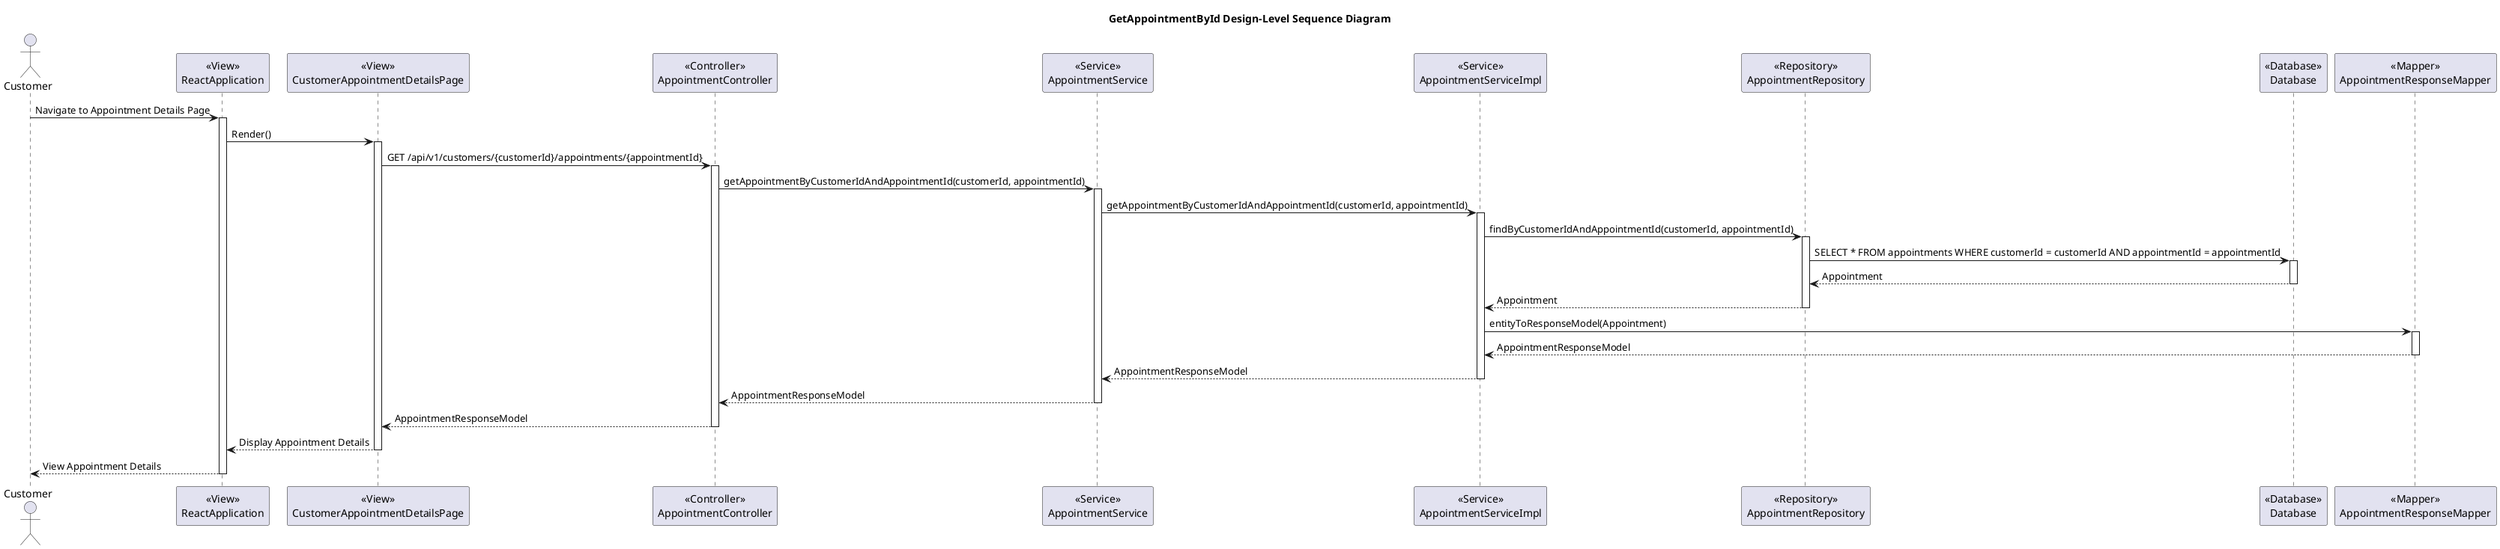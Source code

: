 @startuml
title GetAppointmentById Design-Level Sequence Diagram

actor Customer

participant ReactApplication as "<<View>>\nReactApplication"
participant CustomerAppointmentDetailsPage as "<<View>>\nCustomerAppointmentDetailsPage"
participant AppointmentController as "<<Controller>>\nAppointmentController"
participant AppointmentService as "<<Service>>\nAppointmentService"
participant AppointmentServiceImpl as "<<Service>>\nAppointmentServiceImpl"
participant AppointmentRepository as "<<Repository>>\nAppointmentRepository"
participant Database as "<<Database>>\nDatabase"
participant AppointmentResponseMapper as "<<Mapper>>\nAppointmentResponseMapper"

Customer -> ReactApplication: Navigate to Appointment Details Page
activate ReactApplication

ReactApplication -> CustomerAppointmentDetailsPage: Render()
activate CustomerAppointmentDetailsPage

CustomerAppointmentDetailsPage -> AppointmentController: GET /api/v1/customers/{customerId}/appointments/{appointmentId}
activate AppointmentController

AppointmentController -> AppointmentService: getAppointmentByCustomerIdAndAppointmentId(customerId, appointmentId)
activate AppointmentService

AppointmentService -> AppointmentServiceImpl: getAppointmentByCustomerIdAndAppointmentId(customerId, appointmentId)
activate AppointmentServiceImpl

AppointmentServiceImpl -> AppointmentRepository: findByCustomerIdAndAppointmentId(customerId, appointmentId)
activate AppointmentRepository

AppointmentRepository -> Database: SELECT * FROM appointments WHERE customerId = customerId AND appointmentId = appointmentId
activate Database

Database --> AppointmentRepository: Appointment
deactivate Database

AppointmentRepository --> AppointmentServiceImpl: Appointment
deactivate AppointmentRepository

AppointmentServiceImpl -> AppointmentResponseMapper: entityToResponseModel(Appointment)
activate AppointmentResponseMapper

AppointmentResponseMapper --> AppointmentServiceImpl: AppointmentResponseModel
deactivate AppointmentResponseMapper

AppointmentServiceImpl --> AppointmentService: AppointmentResponseModel
deactivate AppointmentServiceImpl

AppointmentService --> AppointmentController: AppointmentResponseModel
deactivate AppointmentService

AppointmentController --> CustomerAppointmentDetailsPage: AppointmentResponseModel
deactivate AppointmentController

CustomerAppointmentDetailsPage --> ReactApplication: Display Appointment Details
deactivate CustomerAppointmentDetailsPage

ReactApplication --> Customer: View Appointment Details
deactivate ReactApplication

@enduml
